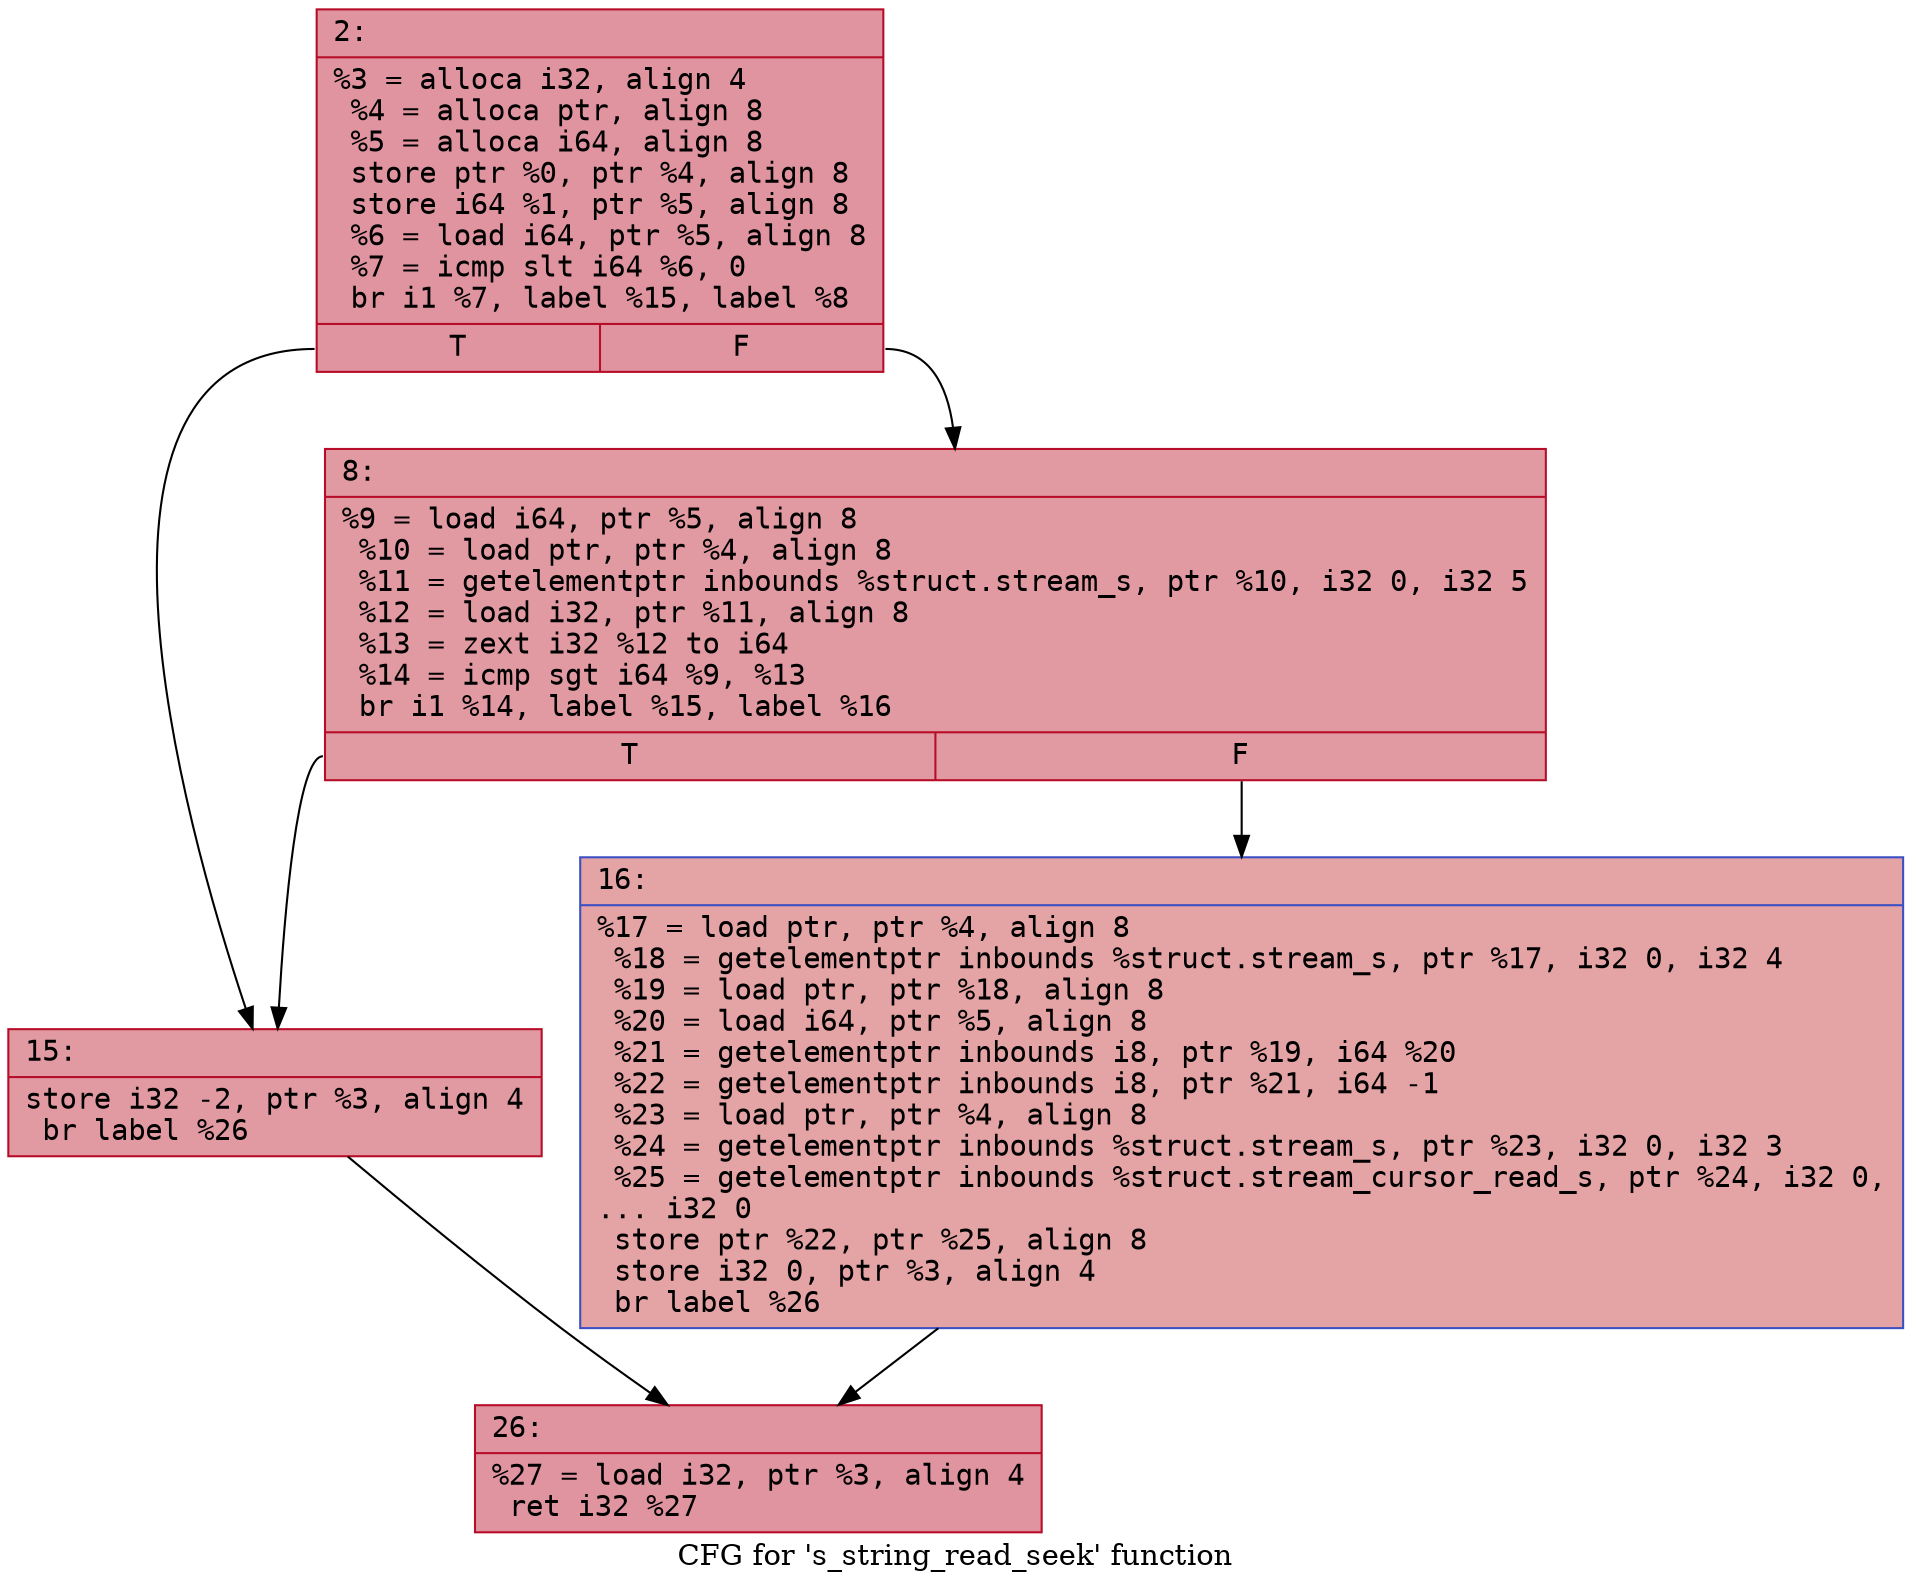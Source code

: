 digraph "CFG for 's_string_read_seek' function" {
	label="CFG for 's_string_read_seek' function";

	Node0x6000032142d0 [shape=record,color="#b70d28ff", style=filled, fillcolor="#b70d2870" fontname="Courier",label="{2:\l|  %3 = alloca i32, align 4\l  %4 = alloca ptr, align 8\l  %5 = alloca i64, align 8\l  store ptr %0, ptr %4, align 8\l  store i64 %1, ptr %5, align 8\l  %6 = load i64, ptr %5, align 8\l  %7 = icmp slt i64 %6, 0\l  br i1 %7, label %15, label %8\l|{<s0>T|<s1>F}}"];
	Node0x6000032142d0:s0 -> Node0x600003214370[tooltip="2 -> 15\nProbability 37.50%" ];
	Node0x6000032142d0:s1 -> Node0x600003214320[tooltip="2 -> 8\nProbability 62.50%" ];
	Node0x600003214320 [shape=record,color="#b70d28ff", style=filled, fillcolor="#bb1b2c70" fontname="Courier",label="{8:\l|  %9 = load i64, ptr %5, align 8\l  %10 = load ptr, ptr %4, align 8\l  %11 = getelementptr inbounds %struct.stream_s, ptr %10, i32 0, i32 5\l  %12 = load i32, ptr %11, align 8\l  %13 = zext i32 %12 to i64\l  %14 = icmp sgt i64 %9, %13\l  br i1 %14, label %15, label %16\l|{<s0>T|<s1>F}}"];
	Node0x600003214320:s0 -> Node0x600003214370[tooltip="8 -> 15\nProbability 50.00%" ];
	Node0x600003214320:s1 -> Node0x6000032143c0[tooltip="8 -> 16\nProbability 50.00%" ];
	Node0x600003214370 [shape=record,color="#b70d28ff", style=filled, fillcolor="#bb1b2c70" fontname="Courier",label="{15:\l|  store i32 -2, ptr %3, align 4\l  br label %26\l}"];
	Node0x600003214370 -> Node0x600003214410[tooltip="15 -> 26\nProbability 100.00%" ];
	Node0x6000032143c0 [shape=record,color="#3d50c3ff", style=filled, fillcolor="#c32e3170" fontname="Courier",label="{16:\l|  %17 = load ptr, ptr %4, align 8\l  %18 = getelementptr inbounds %struct.stream_s, ptr %17, i32 0, i32 4\l  %19 = load ptr, ptr %18, align 8\l  %20 = load i64, ptr %5, align 8\l  %21 = getelementptr inbounds i8, ptr %19, i64 %20\l  %22 = getelementptr inbounds i8, ptr %21, i64 -1\l  %23 = load ptr, ptr %4, align 8\l  %24 = getelementptr inbounds %struct.stream_s, ptr %23, i32 0, i32 3\l  %25 = getelementptr inbounds %struct.stream_cursor_read_s, ptr %24, i32 0,\l... i32 0\l  store ptr %22, ptr %25, align 8\l  store i32 0, ptr %3, align 4\l  br label %26\l}"];
	Node0x6000032143c0 -> Node0x600003214410[tooltip="16 -> 26\nProbability 100.00%" ];
	Node0x600003214410 [shape=record,color="#b70d28ff", style=filled, fillcolor="#b70d2870" fontname="Courier",label="{26:\l|  %27 = load i32, ptr %3, align 4\l  ret i32 %27\l}"];
}
